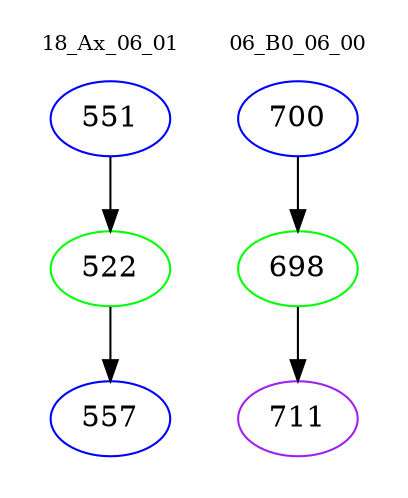 digraph{
subgraph cluster_0 {
color = white
label = "18_Ax_06_01";
fontsize=10;
T0_551 [label="551", color="blue"]
T0_551 -> T0_522 [color="black"]
T0_522 [label="522", color="green"]
T0_522 -> T0_557 [color="black"]
T0_557 [label="557", color="blue"]
}
subgraph cluster_1 {
color = white
label = "06_B0_06_00";
fontsize=10;
T1_700 [label="700", color="blue"]
T1_700 -> T1_698 [color="black"]
T1_698 [label="698", color="green"]
T1_698 -> T1_711 [color="black"]
T1_711 [label="711", color="purple"]
}
}

